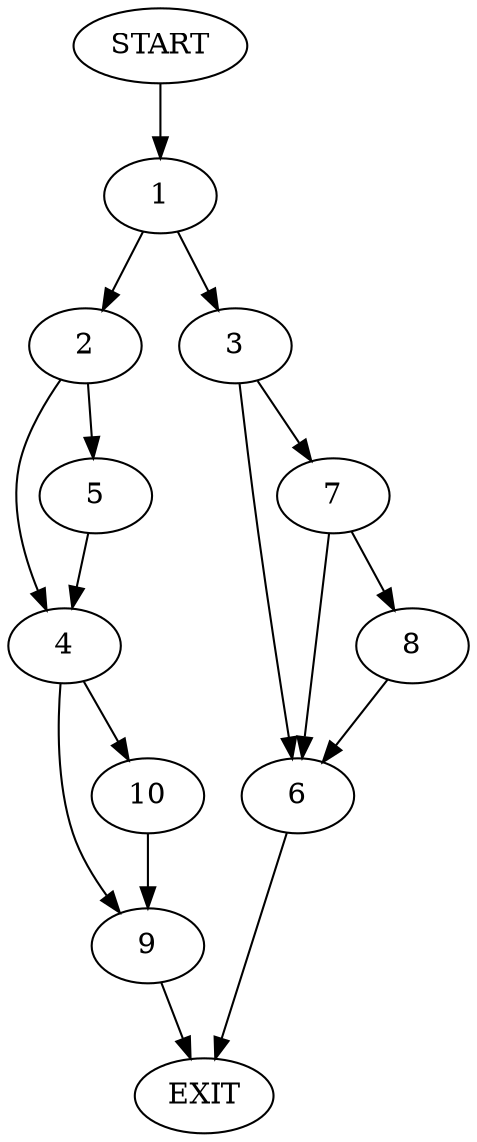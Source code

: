 digraph {
0 [label="START"]
11 [label="EXIT"]
0 -> 1
1 -> 2
1 -> 3
2 -> 4
2 -> 5
3 -> 6
3 -> 7
7 -> 6
7 -> 8
6 -> 11
8 -> 6
4 -> 9
4 -> 10
5 -> 4
9 -> 11
10 -> 9
}
